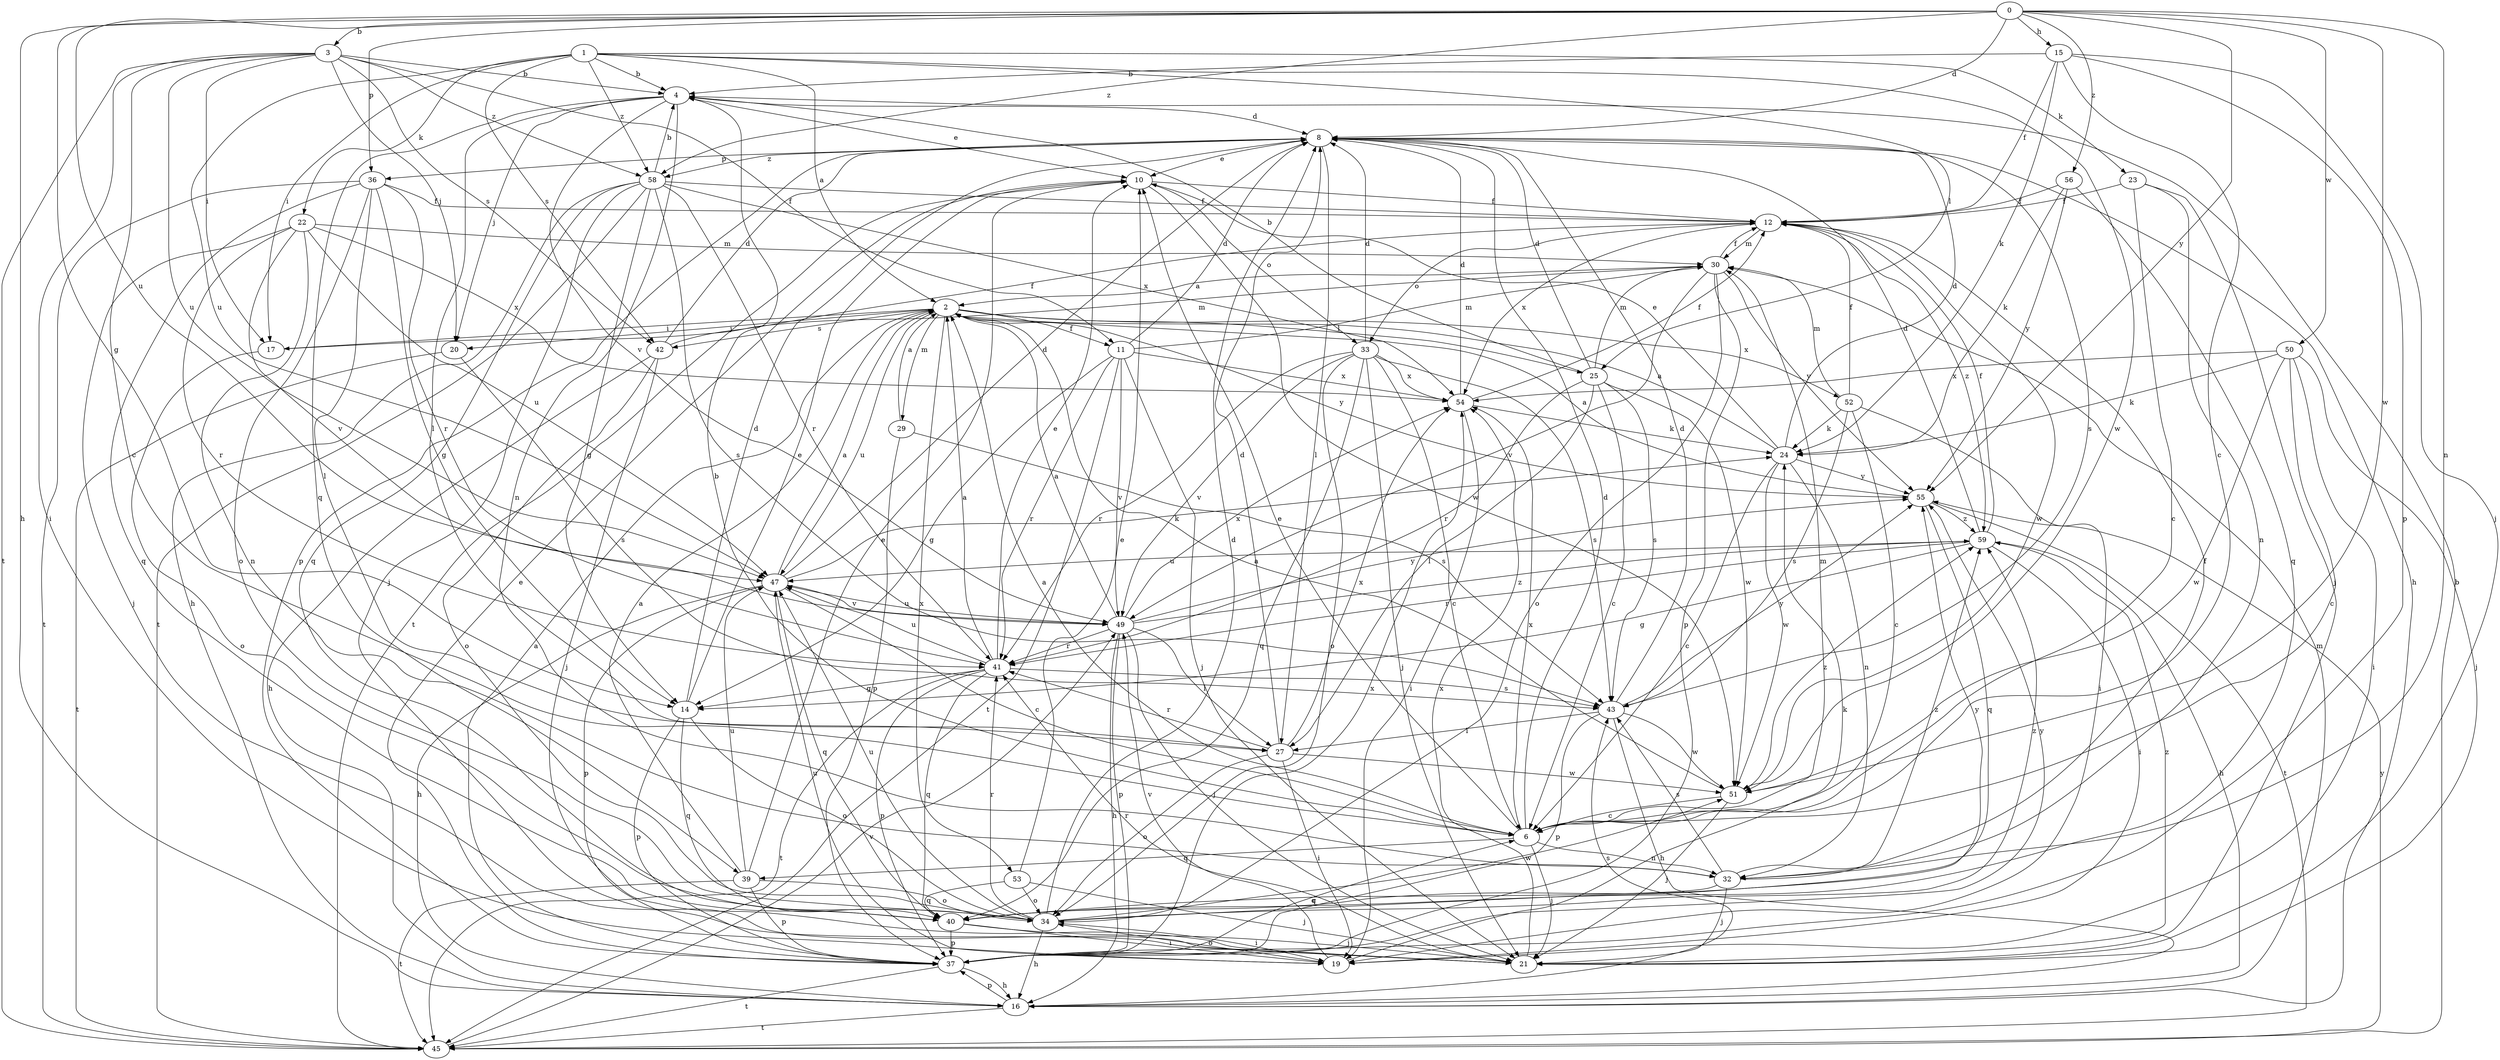 strict digraph  {
0;
1;
2;
3;
4;
6;
8;
10;
11;
12;
14;
15;
16;
17;
19;
20;
21;
22;
23;
24;
25;
27;
29;
30;
32;
33;
34;
36;
37;
39;
40;
41;
42;
43;
45;
47;
49;
50;
51;
52;
53;
54;
55;
56;
58;
59;
0 -> 3  [label=b];
0 -> 8  [label=d];
0 -> 14  [label=g];
0 -> 15  [label=h];
0 -> 16  [label=h];
0 -> 32  [label=n];
0 -> 36  [label=p];
0 -> 47  [label=u];
0 -> 50  [label=w];
0 -> 51  [label=w];
0 -> 55  [label=y];
0 -> 56  [label=z];
0 -> 58  [label=z];
1 -> 2  [label=a];
1 -> 4  [label=b];
1 -> 17  [label=i];
1 -> 22  [label=k];
1 -> 23  [label=k];
1 -> 25  [label=l];
1 -> 42  [label=s];
1 -> 47  [label=u];
1 -> 51  [label=w];
1 -> 58  [label=z];
2 -> 11  [label=f];
2 -> 17  [label=i];
2 -> 20  [label=j];
2 -> 25  [label=l];
2 -> 29  [label=m];
2 -> 42  [label=s];
2 -> 47  [label=u];
2 -> 52  [label=x];
2 -> 53  [label=x];
2 -> 55  [label=y];
3 -> 4  [label=b];
3 -> 6  [label=c];
3 -> 11  [label=f];
3 -> 17  [label=i];
3 -> 19  [label=i];
3 -> 20  [label=j];
3 -> 42  [label=s];
3 -> 45  [label=t];
3 -> 47  [label=u];
3 -> 58  [label=z];
4 -> 8  [label=d];
4 -> 10  [label=e];
4 -> 20  [label=j];
4 -> 27  [label=l];
4 -> 32  [label=n];
4 -> 39  [label=q];
4 -> 49  [label=v];
6 -> 2  [label=a];
6 -> 4  [label=b];
6 -> 8  [label=d];
6 -> 10  [label=e];
6 -> 21  [label=j];
6 -> 30  [label=m];
6 -> 32  [label=n];
6 -> 39  [label=q];
6 -> 54  [label=x];
8 -> 10  [label=e];
8 -> 16  [label=h];
8 -> 27  [label=l];
8 -> 36  [label=p];
8 -> 37  [label=p];
8 -> 43  [label=s];
8 -> 58  [label=z];
10 -> 12  [label=f];
10 -> 33  [label=o];
10 -> 45  [label=t];
10 -> 51  [label=w];
11 -> 8  [label=d];
11 -> 14  [label=g];
11 -> 21  [label=j];
11 -> 30  [label=m];
11 -> 41  [label=r];
11 -> 45  [label=t];
11 -> 49  [label=v];
11 -> 54  [label=x];
12 -> 30  [label=m];
12 -> 33  [label=o];
12 -> 51  [label=w];
12 -> 54  [label=x];
12 -> 59  [label=z];
14 -> 8  [label=d];
14 -> 10  [label=e];
14 -> 34  [label=o];
14 -> 37  [label=p];
14 -> 40  [label=q];
15 -> 4  [label=b];
15 -> 6  [label=c];
15 -> 12  [label=f];
15 -> 21  [label=j];
15 -> 24  [label=k];
15 -> 37  [label=p];
16 -> 30  [label=m];
16 -> 37  [label=p];
16 -> 43  [label=s];
16 -> 45  [label=t];
17 -> 30  [label=m];
17 -> 34  [label=o];
19 -> 24  [label=k];
19 -> 34  [label=o];
19 -> 47  [label=u];
19 -> 49  [label=v];
20 -> 43  [label=s];
20 -> 45  [label=t];
21 -> 41  [label=r];
21 -> 54  [label=x];
21 -> 59  [label=z];
22 -> 21  [label=j];
22 -> 30  [label=m];
22 -> 32  [label=n];
22 -> 41  [label=r];
22 -> 47  [label=u];
22 -> 49  [label=v];
22 -> 54  [label=x];
23 -> 6  [label=c];
23 -> 12  [label=f];
23 -> 21  [label=j];
23 -> 32  [label=n];
24 -> 2  [label=a];
24 -> 6  [label=c];
24 -> 8  [label=d];
24 -> 10  [label=e];
24 -> 32  [label=n];
24 -> 51  [label=w];
24 -> 55  [label=y];
25 -> 4  [label=b];
25 -> 6  [label=c];
25 -> 8  [label=d];
25 -> 27  [label=l];
25 -> 30  [label=m];
25 -> 41  [label=r];
25 -> 43  [label=s];
25 -> 51  [label=w];
27 -> 8  [label=d];
27 -> 19  [label=i];
27 -> 34  [label=o];
27 -> 41  [label=r];
27 -> 51  [label=w];
27 -> 54  [label=x];
29 -> 2  [label=a];
29 -> 37  [label=p];
29 -> 43  [label=s];
30 -> 2  [label=a];
30 -> 12  [label=f];
30 -> 34  [label=o];
30 -> 37  [label=p];
30 -> 49  [label=v];
30 -> 55  [label=y];
32 -> 12  [label=f];
32 -> 21  [label=j];
32 -> 40  [label=q];
32 -> 43  [label=s];
32 -> 59  [label=z];
33 -> 6  [label=c];
33 -> 8  [label=d];
33 -> 21  [label=j];
33 -> 34  [label=o];
33 -> 40  [label=q];
33 -> 41  [label=r];
33 -> 43  [label=s];
33 -> 49  [label=v];
33 -> 54  [label=x];
34 -> 8  [label=d];
34 -> 16  [label=h];
34 -> 19  [label=i];
34 -> 41  [label=r];
34 -> 47  [label=u];
34 -> 51  [label=w];
34 -> 55  [label=y];
34 -> 59  [label=z];
36 -> 12  [label=f];
36 -> 14  [label=g];
36 -> 27  [label=l];
36 -> 34  [label=o];
36 -> 40  [label=q];
36 -> 41  [label=r];
36 -> 45  [label=t];
37 -> 2  [label=a];
37 -> 6  [label=c];
37 -> 10  [label=e];
37 -> 16  [label=h];
37 -> 45  [label=t];
37 -> 54  [label=x];
37 -> 55  [label=y];
39 -> 2  [label=a];
39 -> 10  [label=e];
39 -> 34  [label=o];
39 -> 37  [label=p];
39 -> 45  [label=t];
39 -> 47  [label=u];
40 -> 19  [label=i];
40 -> 21  [label=j];
40 -> 37  [label=p];
41 -> 2  [label=a];
41 -> 10  [label=e];
41 -> 14  [label=g];
41 -> 37  [label=p];
41 -> 40  [label=q];
41 -> 43  [label=s];
41 -> 45  [label=t];
41 -> 47  [label=u];
42 -> 8  [label=d];
42 -> 12  [label=f];
42 -> 16  [label=h];
42 -> 21  [label=j];
42 -> 34  [label=o];
43 -> 8  [label=d];
43 -> 16  [label=h];
43 -> 27  [label=l];
43 -> 37  [label=p];
43 -> 51  [label=w];
43 -> 55  [label=y];
45 -> 4  [label=b];
45 -> 49  [label=v];
45 -> 55  [label=y];
47 -> 2  [label=a];
47 -> 6  [label=c];
47 -> 8  [label=d];
47 -> 16  [label=h];
47 -> 24  [label=k];
47 -> 37  [label=p];
47 -> 40  [label=q];
47 -> 49  [label=v];
49 -> 2  [label=a];
49 -> 16  [label=h];
49 -> 21  [label=j];
49 -> 27  [label=l];
49 -> 37  [label=p];
49 -> 41  [label=r];
49 -> 47  [label=u];
49 -> 54  [label=x];
49 -> 55  [label=y];
49 -> 59  [label=z];
50 -> 6  [label=c];
50 -> 19  [label=i];
50 -> 21  [label=j];
50 -> 24  [label=k];
50 -> 51  [label=w];
50 -> 54  [label=x];
51 -> 2  [label=a];
51 -> 6  [label=c];
51 -> 21  [label=j];
51 -> 59  [label=z];
52 -> 6  [label=c];
52 -> 12  [label=f];
52 -> 19  [label=i];
52 -> 24  [label=k];
52 -> 30  [label=m];
52 -> 43  [label=s];
53 -> 10  [label=e];
53 -> 21  [label=j];
53 -> 34  [label=o];
53 -> 40  [label=q];
54 -> 8  [label=d];
54 -> 12  [label=f];
54 -> 19  [label=i];
54 -> 24  [label=k];
55 -> 2  [label=a];
55 -> 40  [label=q];
55 -> 45  [label=t];
55 -> 59  [label=z];
56 -> 12  [label=f];
56 -> 24  [label=k];
56 -> 40  [label=q];
56 -> 55  [label=y];
58 -> 4  [label=b];
58 -> 12  [label=f];
58 -> 14  [label=g];
58 -> 16  [label=h];
58 -> 21  [label=j];
58 -> 40  [label=q];
58 -> 41  [label=r];
58 -> 43  [label=s];
58 -> 45  [label=t];
58 -> 54  [label=x];
59 -> 8  [label=d];
59 -> 12  [label=f];
59 -> 14  [label=g];
59 -> 16  [label=h];
59 -> 19  [label=i];
59 -> 41  [label=r];
59 -> 47  [label=u];
}
